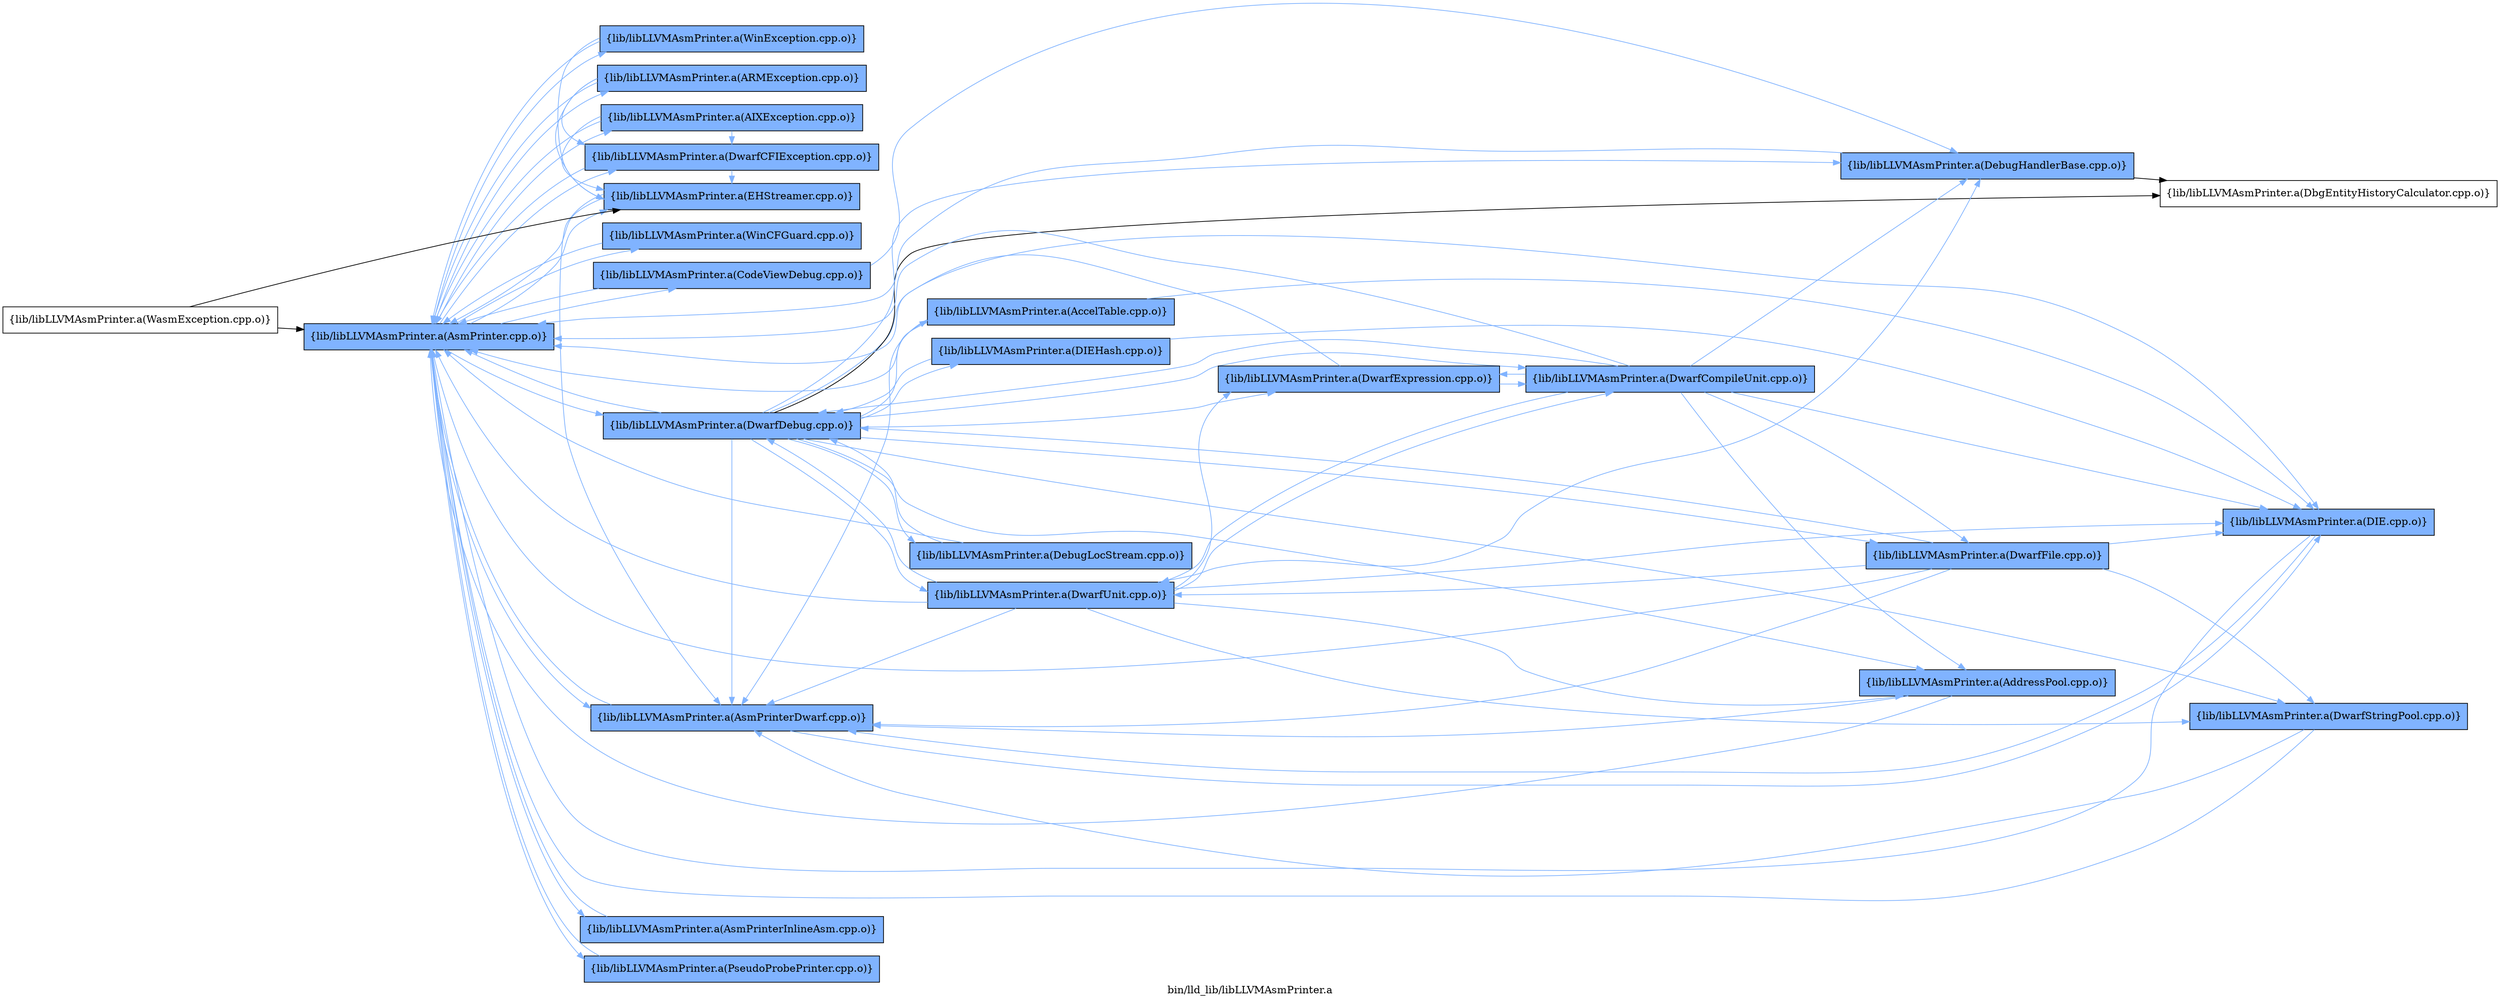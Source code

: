 digraph "bin/lld_lib/libLLVMAsmPrinter.a" {
	label="bin/lld_lib/libLLVMAsmPrinter.a";
	rankdir=LR;
	{ rank=same; Node0x55fd7b815b38;  }
	{ rank=same; Node0x55fd7b819be8; Node0x55fd7b817708; Node0x55fd7b817e88; Node0x55fd7b818658; Node0x55fd7b81ba88; Node0x55fd7b8001e8; Node0x55fd7b81d798; Node0x55fd7b81c618; Node0x55fd7b81be98; Node0x55fd7b81c118; Node0x55fd7b81b8a8;  }

	Node0x55fd7b815b38 [shape=record,shape=box,group=1,style=filled,fillcolor="0.600000 0.5 1",label="{lib/libLLVMAsmPrinter.a(AsmPrinter.cpp.o)}"];
	Node0x55fd7b815b38 -> Node0x55fd7b819be8[color="0.600000 0.5 1"];
	Node0x55fd7b815b38 -> Node0x55fd7b817708[color="0.600000 0.5 1"];
	Node0x55fd7b815b38 -> Node0x55fd7b817e88[color="0.600000 0.5 1"];
	Node0x55fd7b815b38 -> Node0x55fd7b818658[color="0.600000 0.5 1"];
	Node0x55fd7b815b38 -> Node0x55fd7b81ba88[color="0.600000 0.5 1"];
	Node0x55fd7b815b38 -> Node0x55fd7b8001e8[color="0.600000 0.5 1"];
	Node0x55fd7b815b38 -> Node0x55fd7b81d798[color="0.600000 0.5 1"];
	Node0x55fd7b815b38 -> Node0x55fd7b81c618[color="0.600000 0.5 1"];
	Node0x55fd7b815b38 -> Node0x55fd7b81be98[color="0.600000 0.5 1"];
	Node0x55fd7b815b38 -> Node0x55fd7b81c118[color="0.600000 0.5 1"];
	Node0x55fd7b815b38 -> Node0x55fd7b81b8a8[color="0.600000 0.5 1"];
	Node0x55fd7b817e88 [shape=record,shape=box,group=1,style=filled,fillcolor="0.600000 0.5 1",label="{lib/libLLVMAsmPrinter.a(AsmPrinterDwarf.cpp.o)}"];
	Node0x55fd7b817e88 -> Node0x55fd7b815b38[color="0.600000 0.5 1"];
	Node0x55fd7b817e88 -> Node0x55fd7b81bbc8[color="0.600000 0.5 1"];
	Node0x55fd7b818658 [shape=record,shape=box,group=1,style=filled,fillcolor="0.600000 0.5 1",label="{lib/libLLVMAsmPrinter.a(AsmPrinterInlineAsm.cpp.o)}"];
	Node0x55fd7b818658 -> Node0x55fd7b815b38[color="0.600000 0.5 1"];
	Node0x55fd7b819be8 [shape=record,shape=box,group=1,style=filled,fillcolor="0.600000 0.5 1",label="{lib/libLLVMAsmPrinter.a(AIXException.cpp.o)}"];
	Node0x55fd7b819be8 -> Node0x55fd7b815b38[color="0.600000 0.5 1"];
	Node0x55fd7b819be8 -> Node0x55fd7b81ba88[color="0.600000 0.5 1"];
	Node0x55fd7b819be8 -> Node0x55fd7b81d798[color="0.600000 0.5 1"];
	Node0x55fd7b817708 [shape=record,shape=box,group=1,style=filled,fillcolor="0.600000 0.5 1",label="{lib/libLLVMAsmPrinter.a(ARMException.cpp.o)}"];
	Node0x55fd7b817708 -> Node0x55fd7b815b38[color="0.600000 0.5 1"];
	Node0x55fd7b817708 -> Node0x55fd7b81ba88[color="0.600000 0.5 1"];
	Node0x55fd7b817708 -> Node0x55fd7b81d798[color="0.600000 0.5 1"];
	Node0x55fd7b81ba88 [shape=record,shape=box,group=1,style=filled,fillcolor="0.600000 0.5 1",label="{lib/libLLVMAsmPrinter.a(DwarfCFIException.cpp.o)}"];
	Node0x55fd7b81ba88 -> Node0x55fd7b815b38[color="0.600000 0.5 1"];
	Node0x55fd7b81ba88 -> Node0x55fd7b81d798[color="0.600000 0.5 1"];
	Node0x55fd7b8001e8 [shape=record,shape=box,group=1,style=filled,fillcolor="0.600000 0.5 1",label="{lib/libLLVMAsmPrinter.a(DwarfDebug.cpp.o)}"];
	Node0x55fd7b8001e8 -> Node0x55fd7b815b38[color="0.600000 0.5 1"];
	Node0x55fd7b8001e8 -> Node0x55fd7b817e88[color="0.600000 0.5 1"];
	Node0x55fd7b8001e8 -> Node0x55fd7b81bbc8[color="0.600000 0.5 1"];
	Node0x55fd7b8001e8 -> Node0x55fd7b7fef78;
	Node0x55fd7b8001e8 -> Node0x55fd7b7fd2b8[color="0.600000 0.5 1"];
	Node0x55fd7b8001e8 -> Node0x55fd7b7fd538[color="0.600000 0.5 1"];
	Node0x55fd7b8001e8 -> Node0x55fd7b7fe398[color="0.600000 0.5 1"];
	Node0x55fd7b8001e8 -> Node0x55fd7b7fbd78[color="0.600000 0.5 1"];
	Node0x55fd7b8001e8 -> Node0x55fd7b7fca48[color="0.600000 0.5 1"];
	Node0x55fd7b8001e8 -> Node0x55fd7b7fcd18[color="0.600000 0.5 1"];
	Node0x55fd7b8001e8 -> Node0x55fd7b8051e8[color="0.600000 0.5 1"];
	Node0x55fd7b8001e8 -> Node0x55fd7b81e968[color="0.600000 0.5 1"];
	Node0x55fd7b8001e8 -> Node0x55fd7b81dc48[color="0.600000 0.5 1"];
	Node0x55fd7b8001e8 -> Node0x55fd7b81df18[color="0.600000 0.5 1"];
	Node0x55fd7b81d798 [shape=record,shape=box,group=1,style=filled,fillcolor="0.600000 0.5 1",label="{lib/libLLVMAsmPrinter.a(EHStreamer.cpp.o)}"];
	Node0x55fd7b81d798 -> Node0x55fd7b815b38[color="0.600000 0.5 1"];
	Node0x55fd7b81d798 -> Node0x55fd7b817e88[color="0.600000 0.5 1"];
	Node0x55fd7b81c618 [shape=record,shape=box,group=1,style=filled,fillcolor="0.600000 0.5 1",label="{lib/libLLVMAsmPrinter.a(PseudoProbePrinter.cpp.o)}"];
	Node0x55fd7b81c618 -> Node0x55fd7b815b38[color="0.600000 0.5 1"];
	Node0x55fd7b81be98 [shape=record,shape=box,group=1,style=filled,fillcolor="0.600000 0.5 1",label="{lib/libLLVMAsmPrinter.a(WinCFGuard.cpp.o)}"];
	Node0x55fd7b81be98 -> Node0x55fd7b815b38[color="0.600000 0.5 1"];
	Node0x55fd7b81c118 [shape=record,shape=box,group=1,style=filled,fillcolor="0.600000 0.5 1",label="{lib/libLLVMAsmPrinter.a(WinException.cpp.o)}"];
	Node0x55fd7b81c118 -> Node0x55fd7b815b38[color="0.600000 0.5 1"];
	Node0x55fd7b81c118 -> Node0x55fd7b81d798[color="0.600000 0.5 1"];
	Node0x55fd7b81b8a8 [shape=record,shape=box,group=1,style=filled,fillcolor="0.600000 0.5 1",label="{lib/libLLVMAsmPrinter.a(CodeViewDebug.cpp.o)}"];
	Node0x55fd7b81b8a8 -> Node0x55fd7b815b38[color="0.600000 0.5 1"];
	Node0x55fd7b81b8a8 -> Node0x55fd7b7fd2b8[color="0.600000 0.5 1"];
	Node0x55fd7b81bbc8 [shape=record,shape=box,group=1,style=filled,fillcolor="0.600000 0.5 1",label="{lib/libLLVMAsmPrinter.a(DIE.cpp.o)}"];
	Node0x55fd7b81bbc8 -> Node0x55fd7b815b38[color="0.600000 0.5 1"];
	Node0x55fd7b81bbc8 -> Node0x55fd7b817e88[color="0.600000 0.5 1"];
	Node0x55fd7b7fef78 [shape=record,shape=box,group=0,label="{lib/libLLVMAsmPrinter.a(DbgEntityHistoryCalculator.cpp.o)}"];
	Node0x55fd7b7fd2b8 [shape=record,shape=box,group=1,style=filled,fillcolor="0.600000 0.5 1",label="{lib/libLLVMAsmPrinter.a(DebugHandlerBase.cpp.o)}"];
	Node0x55fd7b7fd2b8 -> Node0x55fd7b815b38[color="0.600000 0.5 1"];
	Node0x55fd7b7fd2b8 -> Node0x55fd7b7fef78;
	Node0x55fd7b7fd538 [shape=record,shape=box,group=1,style=filled,fillcolor="0.600000 0.5 1",label="{lib/libLLVMAsmPrinter.a(DwarfCompileUnit.cpp.o)}"];
	Node0x55fd7b7fd538 -> Node0x55fd7b815b38[color="0.600000 0.5 1"];
	Node0x55fd7b7fd538 -> Node0x55fd7b81bbc8[color="0.600000 0.5 1"];
	Node0x55fd7b7fd538 -> Node0x55fd7b8001e8[color="0.600000 0.5 1"];
	Node0x55fd7b7fd538 -> Node0x55fd7b7fd2b8[color="0.600000 0.5 1"];
	Node0x55fd7b7fd538 -> Node0x55fd7b7fe398[color="0.600000 0.5 1"];
	Node0x55fd7b7fd538 -> Node0x55fd7b8051e8[color="0.600000 0.5 1"];
	Node0x55fd7b7fd538 -> Node0x55fd7b81e968[color="0.600000 0.5 1"];
	Node0x55fd7b7fd538 -> Node0x55fd7b81df18[color="0.600000 0.5 1"];
	Node0x55fd7b7fe398 [shape=record,shape=box,group=1,style=filled,fillcolor="0.600000 0.5 1",label="{lib/libLLVMAsmPrinter.a(AddressPool.cpp.o)}"];
	Node0x55fd7b7fe398 -> Node0x55fd7b815b38[color="0.600000 0.5 1"];
	Node0x55fd7b7fe398 -> Node0x55fd7b817e88[color="0.600000 0.5 1"];
	Node0x55fd7b7fbd78 [shape=record,shape=box,group=1,style=filled,fillcolor="0.600000 0.5 1",label="{lib/libLLVMAsmPrinter.a(AccelTable.cpp.o)}"];
	Node0x55fd7b7fbd78 -> Node0x55fd7b815b38[color="0.600000 0.5 1"];
	Node0x55fd7b7fbd78 -> Node0x55fd7b817e88[color="0.600000 0.5 1"];
	Node0x55fd7b7fbd78 -> Node0x55fd7b81bbc8[color="0.600000 0.5 1"];
	Node0x55fd7b7fca48 [shape=record,shape=box,group=1,style=filled,fillcolor="0.600000 0.5 1",label="{lib/libLLVMAsmPrinter.a(DebugLocStream.cpp.o)}"];
	Node0x55fd7b7fca48 -> Node0x55fd7b815b38[color="0.600000 0.5 1"];
	Node0x55fd7b7fca48 -> Node0x55fd7b8001e8[color="0.600000 0.5 1"];
	Node0x55fd7b7fcd18 [shape=record,shape=box,group=1,style=filled,fillcolor="0.600000 0.5 1",label="{lib/libLLVMAsmPrinter.a(DIEHash.cpp.o)}"];
	Node0x55fd7b7fcd18 -> Node0x55fd7b81bbc8[color="0.600000 0.5 1"];
	Node0x55fd7b7fcd18 -> Node0x55fd7b8001e8[color="0.600000 0.5 1"];
	Node0x55fd7b8051e8 [shape=record,shape=box,group=1,style=filled,fillcolor="0.600000 0.5 1",label="{lib/libLLVMAsmPrinter.a(DwarfExpression.cpp.o)}"];
	Node0x55fd7b8051e8 -> Node0x55fd7b815b38[color="0.600000 0.5 1"];
	Node0x55fd7b8051e8 -> Node0x55fd7b7fd538[color="0.600000 0.5 1"];
	Node0x55fd7b81e968 [shape=record,shape=box,group=1,style=filled,fillcolor="0.600000 0.5 1",label="{lib/libLLVMAsmPrinter.a(DwarfFile.cpp.o)}"];
	Node0x55fd7b81e968 -> Node0x55fd7b815b38[color="0.600000 0.5 1"];
	Node0x55fd7b81e968 -> Node0x55fd7b817e88[color="0.600000 0.5 1"];
	Node0x55fd7b81e968 -> Node0x55fd7b81bbc8[color="0.600000 0.5 1"];
	Node0x55fd7b81e968 -> Node0x55fd7b8001e8[color="0.600000 0.5 1"];
	Node0x55fd7b81e968 -> Node0x55fd7b81dc48[color="0.600000 0.5 1"];
	Node0x55fd7b81e968 -> Node0x55fd7b81df18[color="0.600000 0.5 1"];
	Node0x55fd7b81dc48 [shape=record,shape=box,group=1,style=filled,fillcolor="0.600000 0.5 1",label="{lib/libLLVMAsmPrinter.a(DwarfStringPool.cpp.o)}"];
	Node0x55fd7b81dc48 -> Node0x55fd7b815b38[color="0.600000 0.5 1"];
	Node0x55fd7b81dc48 -> Node0x55fd7b817e88[color="0.600000 0.5 1"];
	Node0x55fd7b81df18 [shape=record,shape=box,group=1,style=filled,fillcolor="0.600000 0.5 1",label="{lib/libLLVMAsmPrinter.a(DwarfUnit.cpp.o)}"];
	Node0x55fd7b81df18 -> Node0x55fd7b815b38[color="0.600000 0.5 1"];
	Node0x55fd7b81df18 -> Node0x55fd7b817e88[color="0.600000 0.5 1"];
	Node0x55fd7b81df18 -> Node0x55fd7b81bbc8[color="0.600000 0.5 1"];
	Node0x55fd7b81df18 -> Node0x55fd7b8001e8[color="0.600000 0.5 1"];
	Node0x55fd7b81df18 -> Node0x55fd7b7fd2b8[color="0.600000 0.5 1"];
	Node0x55fd7b81df18 -> Node0x55fd7b7fd538[color="0.600000 0.5 1"];
	Node0x55fd7b81df18 -> Node0x55fd7b7fe398[color="0.600000 0.5 1"];
	Node0x55fd7b81df18 -> Node0x55fd7b8051e8[color="0.600000 0.5 1"];
	Node0x55fd7b81df18 -> Node0x55fd7b81dc48[color="0.600000 0.5 1"];
	Node0x55fd7b81a7c8 [shape=record,shape=box,group=0,label="{lib/libLLVMAsmPrinter.a(WasmException.cpp.o)}"];
	Node0x55fd7b81a7c8 -> Node0x55fd7b815b38;
	Node0x55fd7b81a7c8 -> Node0x55fd7b81d798;
}
